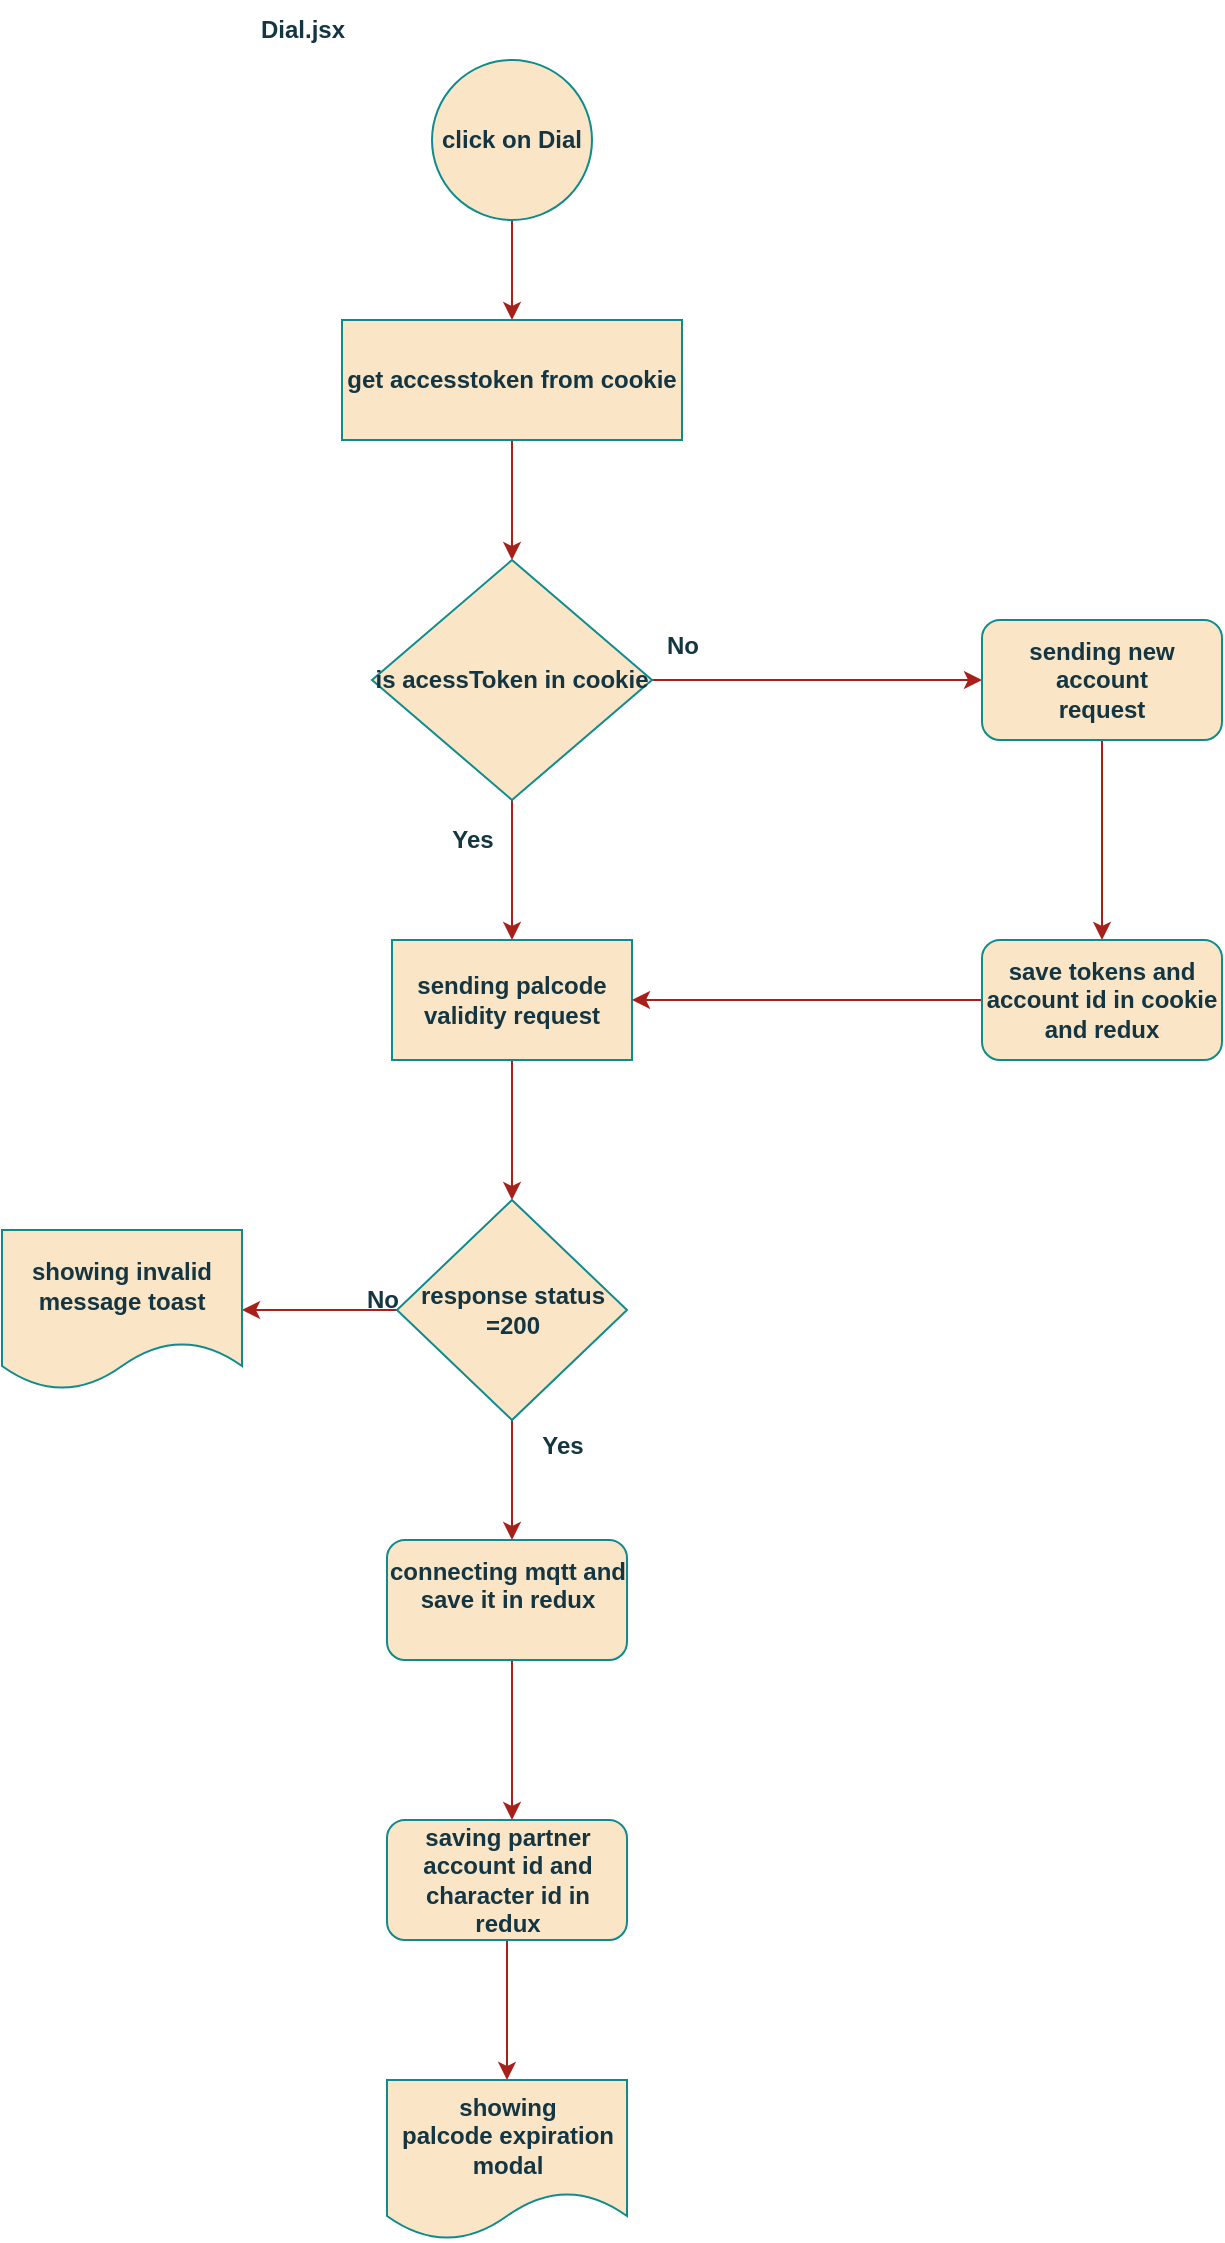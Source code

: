 <mxfile version="22.0.8" type="github">
  <diagram id="C5RBs43oDa-KdzZeNtuy" name="Page-1">
    <mxGraphModel dx="1434" dy="726" grid="1" gridSize="10" guides="1" tooltips="1" connect="1" arrows="1" fold="1" page="1" pageScale="1" pageWidth="827" pageHeight="1169" math="0" shadow="0">
      <root>
        <mxCell id="WIyWlLk6GJQsqaUBKTNV-0" />
        <mxCell id="WIyWlLk6GJQsqaUBKTNV-1" parent="WIyWlLk6GJQsqaUBKTNV-0" />
        <mxCell id="p63Ua8uAXE2E3tDGS-_m-7" value="" style="edgeStyle=orthogonalEdgeStyle;rounded=0;orthogonalLoop=1;jettySize=auto;html=1;labelBackgroundColor=none;strokeColor=#A8201A;fontColor=default;" edge="1" parent="WIyWlLk6GJQsqaUBKTNV-1" source="p63Ua8uAXE2E3tDGS-_m-0" target="p63Ua8uAXE2E3tDGS-_m-1">
          <mxGeometry relative="1" as="geometry" />
        </mxCell>
        <mxCell id="p63Ua8uAXE2E3tDGS-_m-0" value="click on Dial " style="ellipse;whiteSpace=wrap;html=1;aspect=fixed;labelBackgroundColor=none;fillColor=#FAE5C7;strokeColor=#0F8B8D;fontColor=#143642;fontStyle=1" vertex="1" parent="WIyWlLk6GJQsqaUBKTNV-1">
          <mxGeometry x="405" y="70" width="80" height="80" as="geometry" />
        </mxCell>
        <mxCell id="p63Ua8uAXE2E3tDGS-_m-9" value="" style="edgeStyle=orthogonalEdgeStyle;rounded=0;orthogonalLoop=1;jettySize=auto;html=1;labelBackgroundColor=none;strokeColor=#A8201A;fontColor=default;" edge="1" parent="WIyWlLk6GJQsqaUBKTNV-1" source="p63Ua8uAXE2E3tDGS-_m-1" target="p63Ua8uAXE2E3tDGS-_m-8">
          <mxGeometry relative="1" as="geometry" />
        </mxCell>
        <mxCell id="p63Ua8uAXE2E3tDGS-_m-1" value="get accesstoken from cookie" style="rounded=0;whiteSpace=wrap;html=1;labelBackgroundColor=none;fillColor=#FAE5C7;strokeColor=#0F8B8D;fontColor=#143642;fontStyle=1" vertex="1" parent="WIyWlLk6GJQsqaUBKTNV-1">
          <mxGeometry x="360" y="200" width="170" height="60" as="geometry" />
        </mxCell>
        <mxCell id="p63Ua8uAXE2E3tDGS-_m-11" value="" style="edgeStyle=orthogonalEdgeStyle;rounded=0;orthogonalLoop=1;jettySize=auto;html=1;labelBackgroundColor=none;strokeColor=#A8201A;fontColor=default;" edge="1" parent="WIyWlLk6GJQsqaUBKTNV-1" source="p63Ua8uAXE2E3tDGS-_m-8" target="p63Ua8uAXE2E3tDGS-_m-10">
          <mxGeometry relative="1" as="geometry">
            <Array as="points">
              <mxPoint x="445" y="480" />
              <mxPoint x="445" y="480" />
            </Array>
          </mxGeometry>
        </mxCell>
        <mxCell id="p63Ua8uAXE2E3tDGS-_m-32" style="edgeStyle=orthogonalEdgeStyle;rounded=0;orthogonalLoop=1;jettySize=auto;html=1;labelBackgroundColor=none;strokeColor=#A8201A;fontColor=default;" edge="1" parent="WIyWlLk6GJQsqaUBKTNV-1" source="p63Ua8uAXE2E3tDGS-_m-8" target="p63Ua8uAXE2E3tDGS-_m-26">
          <mxGeometry relative="1" as="geometry" />
        </mxCell>
        <mxCell id="p63Ua8uAXE2E3tDGS-_m-8" value="is acessToken in cookie" style="rhombus;whiteSpace=wrap;html=1;labelBackgroundColor=none;fillColor=#FAE5C7;strokeColor=#0F8B8D;fontColor=#143642;fontStyle=1" vertex="1" parent="WIyWlLk6GJQsqaUBKTNV-1">
          <mxGeometry x="375" y="320" width="140" height="120" as="geometry" />
        </mxCell>
        <mxCell id="p63Ua8uAXE2E3tDGS-_m-17" value="" style="edgeStyle=orthogonalEdgeStyle;rounded=0;orthogonalLoop=1;jettySize=auto;html=1;labelBackgroundColor=none;strokeColor=#A8201A;fontColor=default;" edge="1" parent="WIyWlLk6GJQsqaUBKTNV-1" source="p63Ua8uAXE2E3tDGS-_m-10" target="p63Ua8uAXE2E3tDGS-_m-16">
          <mxGeometry relative="1" as="geometry" />
        </mxCell>
        <mxCell id="p63Ua8uAXE2E3tDGS-_m-10" value="sending palcode validity request " style="whiteSpace=wrap;html=1;labelBackgroundColor=none;fillColor=#FAE5C7;strokeColor=#0F8B8D;fontColor=#143642;fontStyle=1" vertex="1" parent="WIyWlLk6GJQsqaUBKTNV-1">
          <mxGeometry x="385" y="510" width="120" height="60" as="geometry" />
        </mxCell>
        <mxCell id="p63Ua8uAXE2E3tDGS-_m-12" value="Yes" style="text;html=1;align=center;verticalAlign=middle;resizable=0;points=[];autosize=1;strokeColor=none;fillColor=none;labelBackgroundColor=none;fontColor=#143642;fontStyle=1" vertex="1" parent="WIyWlLk6GJQsqaUBKTNV-1">
          <mxGeometry x="405" y="445" width="40" height="30" as="geometry" />
        </mxCell>
        <mxCell id="p63Ua8uAXE2E3tDGS-_m-19" value="" style="edgeStyle=orthogonalEdgeStyle;rounded=0;orthogonalLoop=1;jettySize=auto;html=1;labelBackgroundColor=none;strokeColor=#A8201A;fontColor=default;" edge="1" parent="WIyWlLk6GJQsqaUBKTNV-1" source="p63Ua8uAXE2E3tDGS-_m-16">
          <mxGeometry relative="1" as="geometry">
            <mxPoint x="445" y="810" as="targetPoint" />
          </mxGeometry>
        </mxCell>
        <mxCell id="p63Ua8uAXE2E3tDGS-_m-39" value="" style="edgeStyle=orthogonalEdgeStyle;rounded=0;orthogonalLoop=1;jettySize=auto;html=1;strokeColor=#A8201A;fontColor=#143642;fillColor=#FAE5C7;" edge="1" parent="WIyWlLk6GJQsqaUBKTNV-1" source="p63Ua8uAXE2E3tDGS-_m-16" target="p63Ua8uAXE2E3tDGS-_m-38">
          <mxGeometry relative="1" as="geometry" />
        </mxCell>
        <mxCell id="p63Ua8uAXE2E3tDGS-_m-16" value="response status =200" style="rhombus;whiteSpace=wrap;html=1;labelBackgroundColor=none;fillColor=#FAE5C7;strokeColor=#0F8B8D;fontColor=#143642;fontStyle=1" vertex="1" parent="WIyWlLk6GJQsqaUBKTNV-1">
          <mxGeometry x="387.5" y="640" width="115" height="110" as="geometry" />
        </mxCell>
        <mxCell id="p63Ua8uAXE2E3tDGS-_m-21" value="" style="edgeStyle=orthogonalEdgeStyle;rounded=0;orthogonalLoop=1;jettySize=auto;html=1;labelBackgroundColor=none;strokeColor=#A8201A;fontColor=default;" edge="1" parent="WIyWlLk6GJQsqaUBKTNV-1">
          <mxGeometry relative="1" as="geometry">
            <mxPoint x="445" y="870" as="sourcePoint" />
            <mxPoint x="445" y="950" as="targetPoint" />
          </mxGeometry>
        </mxCell>
        <mxCell id="p63Ua8uAXE2E3tDGS-_m-22" value="&#xa;connecting mqtt and save it in redux&#xa;&#xa;" style="rounded=1;whiteSpace=wrap;html=1;labelBackgroundColor=none;fillColor=#FAE5C7;strokeColor=#0F8B8D;fontColor=#143642;fontStyle=1" vertex="1" parent="WIyWlLk6GJQsqaUBKTNV-1">
          <mxGeometry x="382.5" y="810" width="120" height="60" as="geometry" />
        </mxCell>
        <mxCell id="p63Ua8uAXE2E3tDGS-_m-25" value="" style="edgeStyle=orthogonalEdgeStyle;rounded=0;orthogonalLoop=1;jettySize=auto;html=1;labelBackgroundColor=none;strokeColor=#A8201A;fontColor=default;" edge="1" parent="WIyWlLk6GJQsqaUBKTNV-1" source="p63Ua8uAXE2E3tDGS-_m-23" target="p63Ua8uAXE2E3tDGS-_m-24">
          <mxGeometry relative="1" as="geometry" />
        </mxCell>
        <mxCell id="p63Ua8uAXE2E3tDGS-_m-23" value="saving partner account id and character id in redux&lt;br&gt;" style="rounded=1;whiteSpace=wrap;html=1;labelBackgroundColor=none;fillColor=#FAE5C7;strokeColor=#0F8B8D;fontColor=#143642;fontStyle=1" vertex="1" parent="WIyWlLk6GJQsqaUBKTNV-1">
          <mxGeometry x="382.5" y="950" width="120" height="60" as="geometry" />
        </mxCell>
        <mxCell id="p63Ua8uAXE2E3tDGS-_m-24" value="&lt;div&gt;showing &lt;br&gt;&lt;/div&gt;&lt;div&gt;palcode expiration modal&lt;br&gt;&lt;/div&gt;" style="shape=document;whiteSpace=wrap;html=1;boundedLbl=1;rounded=1;labelBackgroundColor=none;fillColor=#FAE5C7;strokeColor=#0F8B8D;fontColor=#143642;fontStyle=1" vertex="1" parent="WIyWlLk6GJQsqaUBKTNV-1">
          <mxGeometry x="382.5" y="1080" width="120" height="80" as="geometry" />
        </mxCell>
        <mxCell id="p63Ua8uAXE2E3tDGS-_m-28" value="" style="edgeStyle=orthogonalEdgeStyle;rounded=0;orthogonalLoop=1;jettySize=auto;html=1;labelBackgroundColor=none;strokeColor=#A8201A;fontColor=default;" edge="1" parent="WIyWlLk6GJQsqaUBKTNV-1" source="p63Ua8uAXE2E3tDGS-_m-26" target="p63Ua8uAXE2E3tDGS-_m-27">
          <mxGeometry relative="1" as="geometry" />
        </mxCell>
        <mxCell id="p63Ua8uAXE2E3tDGS-_m-26" value="&lt;div&gt;sending new account &lt;br&gt;&lt;/div&gt;&lt;div&gt;request &lt;br&gt;&lt;/div&gt;" style="rounded=1;whiteSpace=wrap;html=1;labelBackgroundColor=none;fillColor=#FAE5C7;strokeColor=#0F8B8D;fontColor=#143642;fontStyle=1" vertex="1" parent="WIyWlLk6GJQsqaUBKTNV-1">
          <mxGeometry x="680" y="350" width="120" height="60" as="geometry" />
        </mxCell>
        <mxCell id="p63Ua8uAXE2E3tDGS-_m-36" style="edgeStyle=orthogonalEdgeStyle;rounded=0;orthogonalLoop=1;jettySize=auto;html=1;exitX=0;exitY=0.5;exitDx=0;exitDy=0;labelBackgroundColor=none;strokeColor=#A8201A;fontColor=default;" edge="1" parent="WIyWlLk6GJQsqaUBKTNV-1" source="p63Ua8uAXE2E3tDGS-_m-27" target="p63Ua8uAXE2E3tDGS-_m-10">
          <mxGeometry relative="1" as="geometry" />
        </mxCell>
        <mxCell id="p63Ua8uAXE2E3tDGS-_m-27" value="save tokens and account id in cookie and redux" style="rounded=1;whiteSpace=wrap;html=1;labelBackgroundColor=none;fillColor=#FAE5C7;strokeColor=#0F8B8D;fontColor=#143642;fontStyle=1" vertex="1" parent="WIyWlLk6GJQsqaUBKTNV-1">
          <mxGeometry x="680" y="510" width="120" height="60" as="geometry" />
        </mxCell>
        <mxCell id="p63Ua8uAXE2E3tDGS-_m-35" value="No" style="text;html=1;align=center;verticalAlign=middle;resizable=0;points=[];autosize=1;strokeColor=none;fillColor=none;labelBackgroundColor=none;fontColor=#143642;fontStyle=1" vertex="1" parent="WIyWlLk6GJQsqaUBKTNV-1">
          <mxGeometry x="510" y="348" width="40" height="30" as="geometry" />
        </mxCell>
        <mxCell id="p63Ua8uAXE2E3tDGS-_m-37" value="&lt;b&gt;Dial.jsx&lt;/b&gt;" style="text;html=1;align=center;verticalAlign=middle;resizable=0;points=[];autosize=1;strokeColor=none;fillColor=none;fontColor=#143642;" vertex="1" parent="WIyWlLk6GJQsqaUBKTNV-1">
          <mxGeometry x="310" y="40" width="60" height="30" as="geometry" />
        </mxCell>
        <mxCell id="p63Ua8uAXE2E3tDGS-_m-38" value="showing invalid message toast " style="shape=document;whiteSpace=wrap;html=1;boundedLbl=1;fillColor=#FAE5C7;strokeColor=#0F8B8D;fontColor=#143642;labelBackgroundColor=none;fontStyle=1;" vertex="1" parent="WIyWlLk6GJQsqaUBKTNV-1">
          <mxGeometry x="190" y="655" width="120" height="80" as="geometry" />
        </mxCell>
        <mxCell id="p63Ua8uAXE2E3tDGS-_m-40" value="Yes" style="text;html=1;align=center;verticalAlign=middle;resizable=0;points=[];autosize=1;strokeColor=none;fillColor=none;fontColor=#143642;fontStyle=1" vertex="1" parent="WIyWlLk6GJQsqaUBKTNV-1">
          <mxGeometry x="450" y="748" width="40" height="30" as="geometry" />
        </mxCell>
        <mxCell id="p63Ua8uAXE2E3tDGS-_m-41" value="No" style="text;html=1;align=center;verticalAlign=middle;resizable=0;points=[];autosize=1;strokeColor=none;fillColor=none;fontColor=#143642;fontStyle=1" vertex="1" parent="WIyWlLk6GJQsqaUBKTNV-1">
          <mxGeometry x="360" y="675" width="40" height="30" as="geometry" />
        </mxCell>
      </root>
    </mxGraphModel>
  </diagram>
</mxfile>
